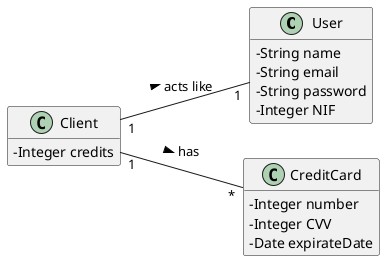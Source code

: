 @startuml
skinparam classAttributeIconSize 0
hide methods
left to right direction




class User {
    -String name
    -String email
    -String password
    -Integer NIF

}


class Client {
    -Integer credits
}





class CreditCard {
    -Integer number
    -Integer CVV
    -Date expirateDate
}







/'------------------------------------------------------------------------------------ '/








Client "1" -- "1" User: acts like >

Client "1" -- "*" CreditCard: has >






@enduml
